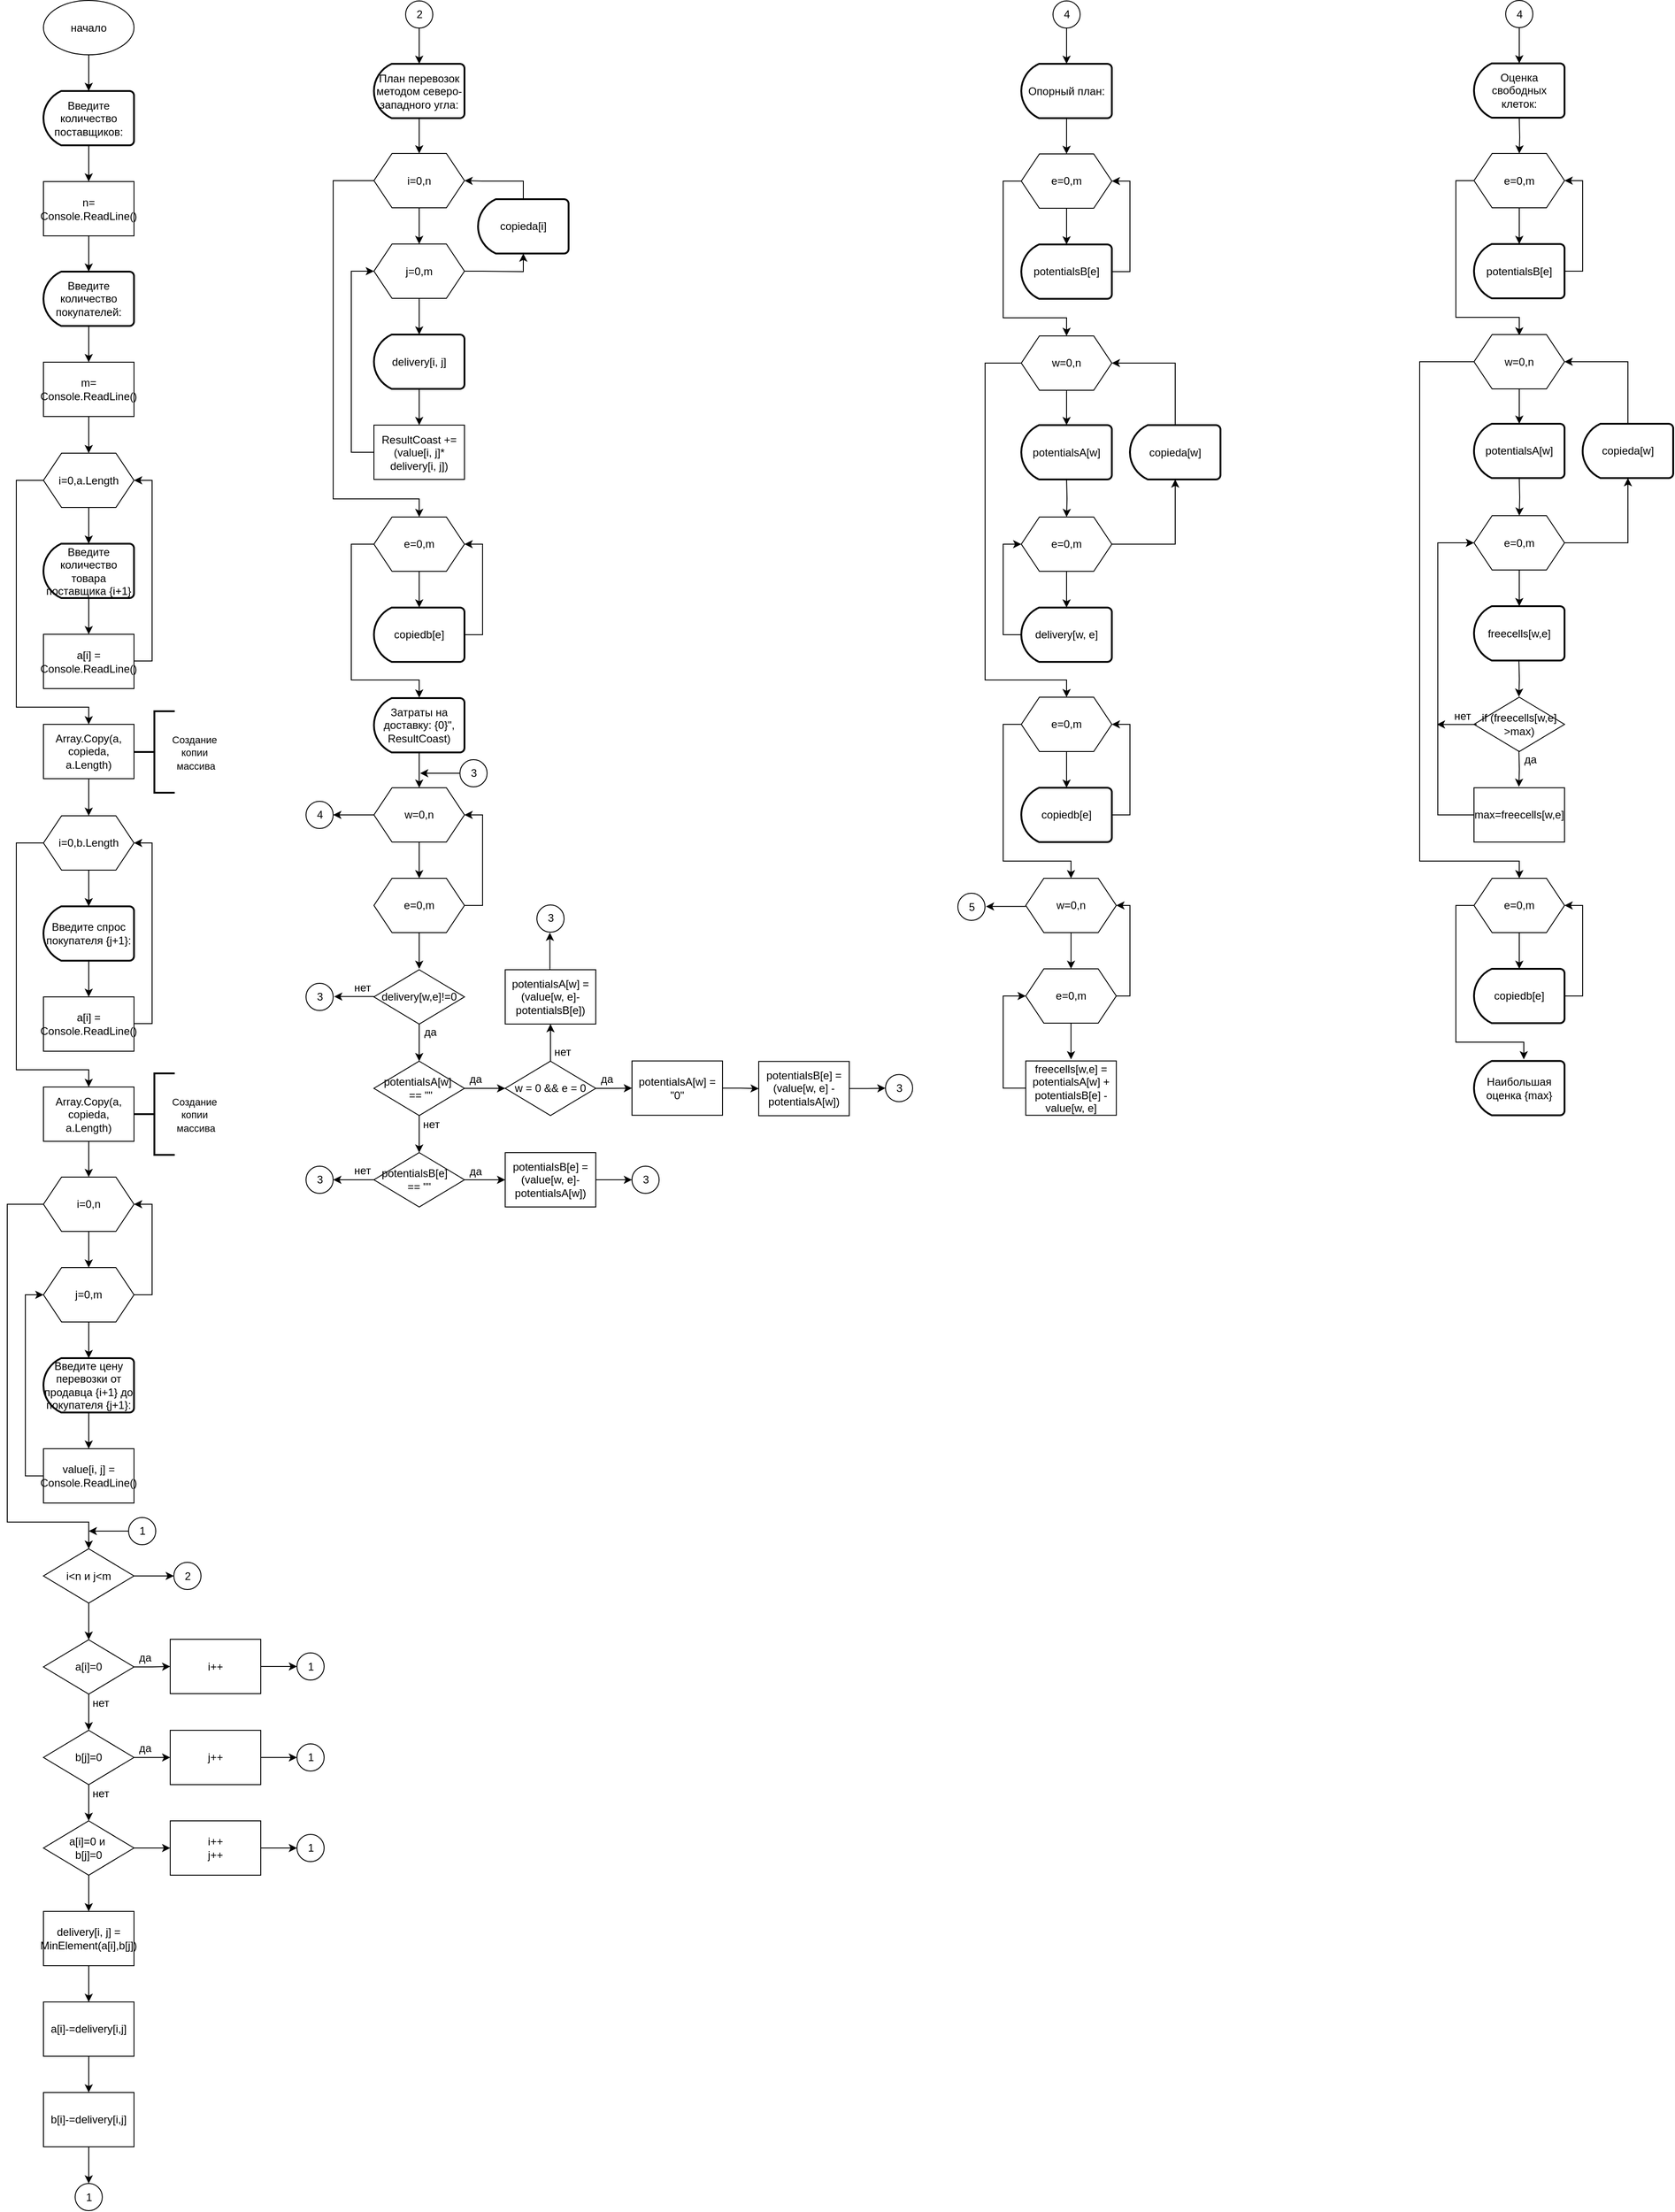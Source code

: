 <mxfile compressed="true" version="24.4.8" type="device"><diagram name="Страница — 1" id="l1Q54UGZInGL6hE3ycTI"><mxGraphModel dx="-4594" dy="1819" grid="1" gridSize="10" guides="1" tooltips="1" connect="1" arrows="1" fold="1" page="1" pageScale="1" pageWidth="827" pageHeight="1169" math="0" shadow="0"><root><mxCell id="0"/><mxCell id="1" parent="0"/><mxCell id="YVy08hOFvcfPfzfljbqf-13" value="" style="edgeStyle=orthogonalEdgeStyle;rounded=0;orthogonalLoop=1;jettySize=auto;html=1;" parent="1" source="YVy08hOFvcfPfzfljbqf-1" target="YVy08hOFvcfPfzfljbqf-7" edge="1"><mxGeometry relative="1" as="geometry"/></mxCell><mxCell id="YVy08hOFvcfPfzfljbqf-1" value="начало" style="ellipse;whiteSpace=wrap;html=1;" parent="1" vertex="1"><mxGeometry x="6560" y="-1080.5" width="100" height="60" as="geometry"/></mxCell><mxCell id="YVy08hOFvcfPfzfljbqf-12" value="" style="edgeStyle=orthogonalEdgeStyle;rounded=0;orthogonalLoop=1;jettySize=auto;html=1;" parent="1" source="YVy08hOFvcfPfzfljbqf-7" target="YVy08hOFvcfPfzfljbqf-11" edge="1"><mxGeometry relative="1" as="geometry"/></mxCell><mxCell id="YVy08hOFvcfPfzfljbqf-7" value="Введите количество поставщиков:" style="strokeWidth=2;html=1;shape=mxgraph.flowchart.delay;whiteSpace=wrap;flipH=1;" parent="1" vertex="1"><mxGeometry x="6560" y="-980.5" width="100" height="60" as="geometry"/></mxCell><mxCell id="YVy08hOFvcfPfzfljbqf-10" value="" style="endArrow=classic;html=1;rounded=0;" parent="1" source="YVy08hOFvcfPfzfljbqf-11" edge="1"><mxGeometry width="50" height="50" relative="1" as="geometry"><mxPoint x="6610.6" y="-920.5" as="sourcePoint"/><mxPoint x="6610.6" y="-840.5" as="targetPoint"/></mxGeometry></mxCell><mxCell id="YVy08hOFvcfPfzfljbqf-19" value="" style="edgeStyle=orthogonalEdgeStyle;rounded=0;orthogonalLoop=1;jettySize=auto;html=1;" parent="1" source="YVy08hOFvcfPfzfljbqf-11" target="YVy08hOFvcfPfzfljbqf-16" edge="1"><mxGeometry relative="1" as="geometry"/></mxCell><mxCell id="YVy08hOFvcfPfzfljbqf-11" value="n=&lt;div&gt;&lt;div&gt;Console&lt;span style=&quot;background-color: initial;&quot;&gt;.ReadLine()&lt;/span&gt;&lt;/div&gt;&lt;/div&gt;" style="rounded=0;whiteSpace=wrap;html=1;" parent="1" vertex="1"><mxGeometry x="6560" y="-880.5" width="100" height="60" as="geometry"/></mxCell><mxCell id="YVy08hOFvcfPfzfljbqf-20" value="" style="edgeStyle=orthogonalEdgeStyle;rounded=0;orthogonalLoop=1;jettySize=auto;html=1;" parent="1" source="YVy08hOFvcfPfzfljbqf-16" target="YVy08hOFvcfPfzfljbqf-18" edge="1"><mxGeometry relative="1" as="geometry"/></mxCell><mxCell id="YVy08hOFvcfPfzfljbqf-16" value="Введите количество покупателей:" style="strokeWidth=2;html=1;shape=mxgraph.flowchart.delay;whiteSpace=wrap;flipH=1;" parent="1" vertex="1"><mxGeometry x="6560" y="-781" width="100" height="60" as="geometry"/></mxCell><mxCell id="YVy08hOFvcfPfzfljbqf-17" value="" style="endArrow=classic;html=1;rounded=0;" parent="1" source="YVy08hOFvcfPfzfljbqf-18" edge="1"><mxGeometry width="50" height="50" relative="1" as="geometry"><mxPoint x="6610.6" y="-721" as="sourcePoint"/><mxPoint x="6610.6" y="-641" as="targetPoint"/></mxGeometry></mxCell><mxCell id="YVy08hOFvcfPfzfljbqf-33" value="" style="edgeStyle=orthogonalEdgeStyle;rounded=0;orthogonalLoop=1;jettySize=auto;html=1;" parent="1" source="YVy08hOFvcfPfzfljbqf-18" target="YVy08hOFvcfPfzfljbqf-22" edge="1"><mxGeometry relative="1" as="geometry"/></mxCell><mxCell id="YVy08hOFvcfPfzfljbqf-18" value="m=&lt;div&gt;&lt;div&gt;Console&lt;span style=&quot;background-color: initial;&quot;&gt;.ReadLine()&lt;/span&gt;&lt;/div&gt;&lt;/div&gt;" style="rounded=0;whiteSpace=wrap;html=1;" parent="1" vertex="1"><mxGeometry x="6560" y="-681" width="100" height="60" as="geometry"/></mxCell><mxCell id="YVy08hOFvcfPfzfljbqf-21" value="" style="edgeStyle=orthogonalEdgeStyle;rounded=0;orthogonalLoop=1;jettySize=auto;html=1;" parent="1" source="YVy08hOFvcfPfzfljbqf-22" target="YVy08hOFvcfPfzfljbqf-24" edge="1"><mxGeometry relative="1" as="geometry"/></mxCell><mxCell id="YVy08hOFvcfPfzfljbqf-36" style="edgeStyle=orthogonalEdgeStyle;rounded=0;orthogonalLoop=1;jettySize=auto;html=1;entryX=0.5;entryY=0;entryDx=0;entryDy=0;" parent="1" source="YVy08hOFvcfPfzfljbqf-22" target="YVy08hOFvcfPfzfljbqf-35" edge="1"><mxGeometry relative="1" as="geometry"><Array as="points"><mxPoint x="6530" y="-550"/><mxPoint x="6530" y="-300"/><mxPoint x="6610" y="-300"/></Array></mxGeometry></mxCell><mxCell id="YVy08hOFvcfPfzfljbqf-22" value="i=0,a.Length" style="shape=hexagon;perimeter=hexagonPerimeter2;whiteSpace=wrap;html=1;fixedSize=1;" parent="1" vertex="1"><mxGeometry x="6560" y="-580.5" width="100" height="60" as="geometry"/></mxCell><mxCell id="YVy08hOFvcfPfzfljbqf-23" value="" style="edgeStyle=orthogonalEdgeStyle;rounded=0;orthogonalLoop=1;jettySize=auto;html=1;" parent="1" source="YVy08hOFvcfPfzfljbqf-24" edge="1"><mxGeometry relative="1" as="geometry"><mxPoint x="6610" y="-380.5" as="targetPoint"/></mxGeometry></mxCell><mxCell id="YVy08hOFvcfPfzfljbqf-24" value="Введите количество товара поставщика {i+1}" style="strokeWidth=2;html=1;shape=mxgraph.flowchart.delay;whiteSpace=wrap;flipH=1;" parent="1" vertex="1"><mxGeometry x="6560" y="-480.5" width="100" height="60" as="geometry"/></mxCell><mxCell id="YVy08hOFvcfPfzfljbqf-25" value="a[i] = Console.ReadLine()" style="rounded=0;whiteSpace=wrap;html=1;" parent="1" vertex="1"><mxGeometry x="6560" y="-380.5" width="100" height="60" as="geometry"/></mxCell><mxCell id="YVy08hOFvcfPfzfljbqf-31" value="" style="edgeStyle=orthogonalEdgeStyle;rounded=0;orthogonalLoop=1;jettySize=auto;html=1;entryX=1;entryY=0.5;entryDx=0;entryDy=0;" parent="1" target="YVy08hOFvcfPfzfljbqf-22" edge="1"><mxGeometry relative="1" as="geometry"><mxPoint x="6660" y="-351" as="sourcePoint"/><mxPoint x="6700" y="-351" as="targetPoint"/><Array as="points"><mxPoint x="6680" y="-351"/><mxPoint x="6680" y="-550"/></Array></mxGeometry></mxCell><mxCell id="YVy08hOFvcfPfzfljbqf-46" value="" style="edgeStyle=orthogonalEdgeStyle;rounded=0;orthogonalLoop=1;jettySize=auto;html=1;" parent="1" source="YVy08hOFvcfPfzfljbqf-35" target="YVy08hOFvcfPfzfljbqf-40" edge="1"><mxGeometry relative="1" as="geometry"/></mxCell><mxCell id="YVy08hOFvcfPfzfljbqf-35" value="Array.Copy(a, copieda, a.Length)" style="rounded=0;whiteSpace=wrap;html=1;" parent="1" vertex="1"><mxGeometry x="6560" y="-281" width="100" height="60" as="geometry"/></mxCell><mxCell id="YVy08hOFvcfPfzfljbqf-38" value="" style="edgeStyle=orthogonalEdgeStyle;rounded=0;orthogonalLoop=1;jettySize=auto;html=1;" parent="1" source="YVy08hOFvcfPfzfljbqf-40" target="YVy08hOFvcfPfzfljbqf-42" edge="1"><mxGeometry relative="1" as="geometry"/></mxCell><mxCell id="YVy08hOFvcfPfzfljbqf-39" style="edgeStyle=orthogonalEdgeStyle;rounded=0;orthogonalLoop=1;jettySize=auto;html=1;entryX=0.5;entryY=0;entryDx=0;entryDy=0;" parent="1" source="YVy08hOFvcfPfzfljbqf-40" target="YVy08hOFvcfPfzfljbqf-45" edge="1"><mxGeometry relative="1" as="geometry"><Array as="points"><mxPoint x="6530" y="-149.5"/><mxPoint x="6530" y="100.5"/><mxPoint x="6610" y="100.5"/></Array></mxGeometry></mxCell><mxCell id="YVy08hOFvcfPfzfljbqf-40" value="i=0,b.Length" style="shape=hexagon;perimeter=hexagonPerimeter2;whiteSpace=wrap;html=1;fixedSize=1;" parent="1" vertex="1"><mxGeometry x="6560" y="-180" width="100" height="60" as="geometry"/></mxCell><mxCell id="YVy08hOFvcfPfzfljbqf-41" value="" style="edgeStyle=orthogonalEdgeStyle;rounded=0;orthogonalLoop=1;jettySize=auto;html=1;" parent="1" source="YVy08hOFvcfPfzfljbqf-42" edge="1"><mxGeometry relative="1" as="geometry"><mxPoint x="6610" y="20" as="targetPoint"/></mxGeometry></mxCell><mxCell id="YVy08hOFvcfPfzfljbqf-42" value="Введите спрос покупателя {j+1}:" style="strokeWidth=2;html=1;shape=mxgraph.flowchart.delay;whiteSpace=wrap;flipH=1;" parent="1" vertex="1"><mxGeometry x="6560" y="-80" width="100" height="60" as="geometry"/></mxCell><mxCell id="YVy08hOFvcfPfzfljbqf-43" value="a[i] = Console.ReadLine()" style="rounded=0;whiteSpace=wrap;html=1;" parent="1" vertex="1"><mxGeometry x="6560" y="20" width="100" height="60" as="geometry"/></mxCell><mxCell id="YVy08hOFvcfPfzfljbqf-44" value="" style="edgeStyle=orthogonalEdgeStyle;rounded=0;orthogonalLoop=1;jettySize=auto;html=1;entryX=1;entryY=0.5;entryDx=0;entryDy=0;" parent="1" target="YVy08hOFvcfPfzfljbqf-40" edge="1"><mxGeometry relative="1" as="geometry"><mxPoint x="6660" y="49.5" as="sourcePoint"/><mxPoint x="6700" y="49.5" as="targetPoint"/><Array as="points"><mxPoint x="6680" y="49.5"/><mxPoint x="6680" y="-149.5"/></Array></mxGeometry></mxCell><mxCell id="YVy08hOFvcfPfzfljbqf-63" value="" style="edgeStyle=orthogonalEdgeStyle;rounded=0;orthogonalLoop=1;jettySize=auto;html=1;" parent="1" source="YVy08hOFvcfPfzfljbqf-45" target="YVy08hOFvcfPfzfljbqf-49" edge="1"><mxGeometry relative="1" as="geometry"/></mxCell><mxCell id="YVy08hOFvcfPfzfljbqf-45" value="Array.Copy(a, copieda, a.Length)" style="rounded=0;whiteSpace=wrap;html=1;" parent="1" vertex="1"><mxGeometry x="6560" y="119.5" width="100" height="60" as="geometry"/></mxCell><mxCell id="YVy08hOFvcfPfzfljbqf-48" value="" style="edgeStyle=orthogonalEdgeStyle;rounded=0;orthogonalLoop=1;jettySize=auto;html=1;" parent="1" source="YVy08hOFvcfPfzfljbqf-49" target="YVy08hOFvcfPfzfljbqf-51" edge="1"><mxGeometry relative="1" as="geometry"/></mxCell><mxCell id="YVy08hOFvcfPfzfljbqf-82" style="edgeStyle=orthogonalEdgeStyle;rounded=0;orthogonalLoop=1;jettySize=auto;html=1;entryX=0.5;entryY=0;entryDx=0;entryDy=0;" parent="1" source="YVy08hOFvcfPfzfljbqf-49" target="YVy08hOFvcfPfzfljbqf-70" edge="1"><mxGeometry relative="1" as="geometry"><Array as="points"><mxPoint x="6520" y="249"/><mxPoint x="6520" y="600"/><mxPoint x="6610" y="600"/></Array></mxGeometry></mxCell><mxCell id="YVy08hOFvcfPfzfljbqf-49" value="i=0,n" style="shape=hexagon;perimeter=hexagonPerimeter2;whiteSpace=wrap;html=1;fixedSize=1;" parent="1" vertex="1"><mxGeometry x="6560" y="219" width="100" height="60" as="geometry"/></mxCell><mxCell id="YVy08hOFvcfPfzfljbqf-50" value="" style="edgeStyle=orthogonalEdgeStyle;rounded=0;orthogonalLoop=1;jettySize=auto;html=1;" parent="1" source="YVy08hOFvcfPfzfljbqf-51" target="YVy08hOFvcfPfzfljbqf-53" edge="1"><mxGeometry relative="1" as="geometry"/></mxCell><mxCell id="YVy08hOFvcfPfzfljbqf-67" style="edgeStyle=orthogonalEdgeStyle;rounded=0;orthogonalLoop=1;jettySize=auto;html=1;entryX=1;entryY=0.5;entryDx=0;entryDy=0;" parent="1" source="YVy08hOFvcfPfzfljbqf-51" target="YVy08hOFvcfPfzfljbqf-49" edge="1"><mxGeometry relative="1" as="geometry"><Array as="points"><mxPoint x="6680" y="349"/><mxPoint x="6680" y="249"/></Array></mxGeometry></mxCell><mxCell id="YVy08hOFvcfPfzfljbqf-51" value="j=0,m" style="shape=hexagon;perimeter=hexagonPerimeter2;whiteSpace=wrap;html=1;fixedSize=1;" parent="1" vertex="1"><mxGeometry x="6560" y="319" width="100" height="60" as="geometry"/></mxCell><mxCell id="YVy08hOFvcfPfzfljbqf-52" value="" style="edgeStyle=orthogonalEdgeStyle;rounded=0;orthogonalLoop=1;jettySize=auto;html=1;" parent="1" source="YVy08hOFvcfPfzfljbqf-53" edge="1"><mxGeometry relative="1" as="geometry"><mxPoint x="6610" y="519" as="targetPoint"/></mxGeometry></mxCell><mxCell id="YVy08hOFvcfPfzfljbqf-53" value="Введите цену перевозки от продавца {i+1} до покупателя {j+1}:" style="strokeWidth=2;html=1;shape=mxgraph.flowchart.delay;whiteSpace=wrap;flipH=1;" parent="1" vertex="1"><mxGeometry x="6560" y="419" width="100" height="60" as="geometry"/></mxCell><mxCell id="YVy08hOFvcfPfzfljbqf-66" style="edgeStyle=orthogonalEdgeStyle;rounded=0;orthogonalLoop=1;jettySize=auto;html=1;entryX=0;entryY=0.5;entryDx=0;entryDy=0;" parent="1" source="YVy08hOFvcfPfzfljbqf-54" target="YVy08hOFvcfPfzfljbqf-51" edge="1"><mxGeometry relative="1" as="geometry"><Array as="points"><mxPoint x="6540" y="549"/><mxPoint x="6540" y="349"/></Array></mxGeometry></mxCell><mxCell id="YVy08hOFvcfPfzfljbqf-54" value="value[i, j] = Console.ReadLine()" style="rounded=0;whiteSpace=wrap;html=1;" parent="1" vertex="1"><mxGeometry x="6560" y="519" width="100" height="60" as="geometry"/></mxCell><mxCell id="YVy08hOFvcfPfzfljbqf-79" value="" style="edgeStyle=orthogonalEdgeStyle;rounded=0;orthogonalLoop=1;jettySize=auto;html=1;" parent="1" source="YVy08hOFvcfPfzfljbqf-70" target="YVy08hOFvcfPfzfljbqf-74" edge="1"><mxGeometry relative="1" as="geometry"/></mxCell><mxCell id="O7T3giH7B_Re8zpiXBCO-17" value="" style="edgeStyle=orthogonalEdgeStyle;rounded=0;orthogonalLoop=1;jettySize=auto;html=1;" edge="1" parent="1" source="YVy08hOFvcfPfzfljbqf-70" target="O7T3giH7B_Re8zpiXBCO-15"><mxGeometry relative="1" as="geometry"/></mxCell><mxCell id="YVy08hOFvcfPfzfljbqf-70" value="i&amp;lt;n и j&amp;lt;m" style="rhombus;whiteSpace=wrap;html=1;" parent="1" vertex="1"><mxGeometry x="6560" y="629.5" width="100" height="60" as="geometry"/></mxCell><mxCell id="YVy08hOFvcfPfzfljbqf-80" value="" style="edgeStyle=orthogonalEdgeStyle;rounded=0;orthogonalLoop=1;jettySize=auto;html=1;" parent="1" source="YVy08hOFvcfPfzfljbqf-74" target="YVy08hOFvcfPfzfljbqf-76" edge="1"><mxGeometry relative="1" as="geometry"/></mxCell><mxCell id="YVy08hOFvcfPfzfljbqf-117" value="" style="edgeStyle=orthogonalEdgeStyle;rounded=0;orthogonalLoop=1;jettySize=auto;html=1;" parent="1" source="YVy08hOFvcfPfzfljbqf-74" target="YVy08hOFvcfPfzfljbqf-85" edge="1"><mxGeometry relative="1" as="geometry"/></mxCell><mxCell id="YVy08hOFvcfPfzfljbqf-74" value="a[i]=0" style="rhombus;whiteSpace=wrap;html=1;" parent="1" vertex="1"><mxGeometry x="6560" y="730" width="100" height="60" as="geometry"/></mxCell><mxCell id="YVy08hOFvcfPfzfljbqf-81" value="" style="edgeStyle=orthogonalEdgeStyle;rounded=0;orthogonalLoop=1;jettySize=auto;html=1;" parent="1" source="YVy08hOFvcfPfzfljbqf-76" target="YVy08hOFvcfPfzfljbqf-78" edge="1"><mxGeometry relative="1" as="geometry"/></mxCell><mxCell id="YVy08hOFvcfPfzfljbqf-116" value="" style="edgeStyle=orthogonalEdgeStyle;rounded=0;orthogonalLoop=1;jettySize=auto;html=1;" parent="1" source="YVy08hOFvcfPfzfljbqf-76" target="YVy08hOFvcfPfzfljbqf-87" edge="1"><mxGeometry relative="1" as="geometry"/></mxCell><mxCell id="YVy08hOFvcfPfzfljbqf-76" value="b[j]=0" style="rhombus;whiteSpace=wrap;html=1;" parent="1" vertex="1"><mxGeometry x="6560" y="830" width="100" height="60" as="geometry"/></mxCell><mxCell id="YVy08hOFvcfPfzfljbqf-118" value="" style="edgeStyle=orthogonalEdgeStyle;rounded=0;orthogonalLoop=1;jettySize=auto;html=1;" parent="1" source="YVy08hOFvcfPfzfljbqf-78" target="YVy08hOFvcfPfzfljbqf-88" edge="1"><mxGeometry relative="1" as="geometry"/></mxCell><mxCell id="O7T3giH7B_Re8zpiXBCO-3" value="" style="edgeStyle=orthogonalEdgeStyle;rounded=0;orthogonalLoop=1;jettySize=auto;html=1;" edge="1" parent="1" source="YVy08hOFvcfPfzfljbqf-78" target="O7T3giH7B_Re8zpiXBCO-2"><mxGeometry relative="1" as="geometry"/></mxCell><mxCell id="YVy08hOFvcfPfzfljbqf-78" value="a[i]=0 и&amp;nbsp;&lt;div&gt;b[j]=0&lt;br&gt;&lt;/div&gt;" style="rhombus;whiteSpace=wrap;html=1;" parent="1" vertex="1"><mxGeometry x="6560" y="930" width="100" height="60" as="geometry"/></mxCell><mxCell id="YVy08hOFvcfPfzfljbqf-84" value="да" style="text;align=center;verticalAlign=middle;resizable=1;points=[];autosize=1;strokeColor=none;fillColor=none;fontSize=12;html=1;movable=1;rotatable=1;deletable=1;editable=1;locked=0;connectable=1;" parent="1" vertex="1"><mxGeometry x="6660" y="741" width="24" height="18" as="geometry"/></mxCell><mxCell id="YVy08hOFvcfPfzfljbqf-113" value="" style="edgeStyle=orthogonalEdgeStyle;rounded=0;orthogonalLoop=1;jettySize=auto;html=1;" parent="1" source="YVy08hOFvcfPfzfljbqf-85" target="YVy08hOFvcfPfzfljbqf-108" edge="1"><mxGeometry relative="1" as="geometry"/></mxCell><mxCell id="YVy08hOFvcfPfzfljbqf-85" value="i++" style="rounded=0;whiteSpace=wrap;html=1;" parent="1" vertex="1"><mxGeometry x="6700" y="729.5" width="100" height="60" as="geometry"/></mxCell><mxCell id="YVy08hOFvcfPfzfljbqf-114" value="" style="edgeStyle=orthogonalEdgeStyle;rounded=0;orthogonalLoop=1;jettySize=auto;html=1;" parent="1" source="YVy08hOFvcfPfzfljbqf-87" target="YVy08hOFvcfPfzfljbqf-110" edge="1"><mxGeometry relative="1" as="geometry"/></mxCell><mxCell id="YVy08hOFvcfPfzfljbqf-87" value="j++" style="rounded=0;whiteSpace=wrap;html=1;" parent="1" vertex="1"><mxGeometry x="6700" y="830" width="100" height="60" as="geometry"/></mxCell><mxCell id="YVy08hOFvcfPfzfljbqf-115" value="" style="edgeStyle=orthogonalEdgeStyle;rounded=0;orthogonalLoop=1;jettySize=auto;html=1;" parent="1" source="YVy08hOFvcfPfzfljbqf-88" target="YVy08hOFvcfPfzfljbqf-112" edge="1"><mxGeometry relative="1" as="geometry"/></mxCell><mxCell id="YVy08hOFvcfPfzfljbqf-88" value="i++&lt;div&gt;j++&lt;br&gt;&lt;/div&gt;" style="rounded=0;whiteSpace=wrap;html=1;" parent="1" vertex="1"><mxGeometry x="6700" y="930" width="100" height="60" as="geometry"/></mxCell><mxCell id="YVy08hOFvcfPfzfljbqf-92" value="нет" style="text;align=center;verticalAlign=middle;resizable=1;points=[];autosize=1;strokeColor=none;fillColor=none;fontSize=12;html=1;movable=1;rotatable=1;deletable=1;editable=1;locked=0;connectable=1;" parent="1" vertex="1"><mxGeometry x="6610" y="790" width="26" height="20" as="geometry"/></mxCell><mxCell id="YVy08hOFvcfPfzfljbqf-93" value="нет" style="text;align=center;verticalAlign=middle;resizable=1;points=[];autosize=1;strokeColor=none;fillColor=none;fontSize=12;html=1;movable=1;rotatable=1;deletable=1;editable=1;locked=0;connectable=1;" parent="1" vertex="1"><mxGeometry x="6610" y="890" width="26" height="20" as="geometry"/></mxCell><mxCell id="YVy08hOFvcfPfzfljbqf-94" value="да" style="text;align=center;verticalAlign=middle;resizable=1;points=[];autosize=1;strokeColor=none;fillColor=none;fontSize=12;html=1;movable=1;rotatable=1;deletable=1;editable=1;locked=0;connectable=1;" parent="1" vertex="1"><mxGeometry x="6660" y="841" width="24" height="18" as="geometry"/></mxCell><mxCell id="YVy08hOFvcfPfzfljbqf-103" value="" style="verticalLabelPosition=bottom;verticalAlign=top;html=1;shape=mxgraph.flowchart.on-page_reference;" parent="1" vertex="1"><mxGeometry x="6654" y="595" width="30" height="30" as="geometry"/></mxCell><mxCell id="YVy08hOFvcfPfzfljbqf-104" value="1" style="text;html=1;align=center;verticalAlign=middle;resizable=0;points=[];autosize=1;strokeColor=none;fillColor=none;" parent="1" vertex="1"><mxGeometry x="6654" y="595" width="30" height="30" as="geometry"/></mxCell><mxCell id="YVy08hOFvcfPfzfljbqf-105" value="" style="endArrow=classic;html=1;rounded=0;" parent="1" edge="1"><mxGeometry width="50" height="50" relative="1" as="geometry"><mxPoint x="6654" y="610" as="sourcePoint"/><mxPoint x="6610" y="610" as="targetPoint"/><Array as="points"/></mxGeometry></mxCell><mxCell id="YVy08hOFvcfPfzfljbqf-107" value="" style="verticalLabelPosition=bottom;verticalAlign=top;html=1;shape=mxgraph.flowchart.on-page_reference;" parent="1" vertex="1"><mxGeometry x="6840" y="744.5" width="30" height="30" as="geometry"/></mxCell><mxCell id="YVy08hOFvcfPfzfljbqf-108" value="1" style="text;html=1;align=center;verticalAlign=middle;resizable=0;points=[];autosize=1;strokeColor=none;fillColor=none;" parent="1" vertex="1"><mxGeometry x="6840" y="744.5" width="30" height="30" as="geometry"/></mxCell><mxCell id="YVy08hOFvcfPfzfljbqf-109" value="" style="verticalLabelPosition=bottom;verticalAlign=top;html=1;shape=mxgraph.flowchart.on-page_reference;" parent="1" vertex="1"><mxGeometry x="6840" y="845" width="30" height="30" as="geometry"/></mxCell><mxCell id="YVy08hOFvcfPfzfljbqf-110" value="1" style="text;html=1;align=center;verticalAlign=middle;resizable=0;points=[];autosize=1;strokeColor=none;fillColor=none;" parent="1" vertex="1"><mxGeometry x="6840" y="845" width="30" height="30" as="geometry"/></mxCell><mxCell id="YVy08hOFvcfPfzfljbqf-111" value="" style="verticalLabelPosition=bottom;verticalAlign=top;html=1;shape=mxgraph.flowchart.on-page_reference;" parent="1" vertex="1"><mxGeometry x="6840" y="945" width="30" height="30" as="geometry"/></mxCell><mxCell id="YVy08hOFvcfPfzfljbqf-112" value="1" style="text;html=1;align=center;verticalAlign=middle;resizable=0;points=[];autosize=1;strokeColor=none;fillColor=none;" parent="1" vertex="1"><mxGeometry x="6840" y="945" width="30" height="30" as="geometry"/></mxCell><mxCell id="O7T3giH7B_Re8zpiXBCO-8" value="" style="edgeStyle=orthogonalEdgeStyle;rounded=0;orthogonalLoop=1;jettySize=auto;html=1;" edge="1" parent="1" source="O7T3giH7B_Re8zpiXBCO-2" target="O7T3giH7B_Re8zpiXBCO-5"><mxGeometry relative="1" as="geometry"/></mxCell><mxCell id="O7T3giH7B_Re8zpiXBCO-2" value="delivery[i, j] = MinElement(a[i],b[j])" style="rounded=0;whiteSpace=wrap;html=1;" vertex="1" parent="1"><mxGeometry x="6560" y="1030" width="100" height="60" as="geometry"/></mxCell><mxCell id="O7T3giH7B_Re8zpiXBCO-9" value="" style="edgeStyle=orthogonalEdgeStyle;rounded=0;orthogonalLoop=1;jettySize=auto;html=1;" edge="1" parent="1" source="O7T3giH7B_Re8zpiXBCO-5" target="O7T3giH7B_Re8zpiXBCO-7"><mxGeometry relative="1" as="geometry"/></mxCell><mxCell id="O7T3giH7B_Re8zpiXBCO-5" value="a[i]-=delivery[i,j]" style="rounded=0;whiteSpace=wrap;html=1;" vertex="1" parent="1"><mxGeometry x="6560" y="1130" width="100" height="60" as="geometry"/></mxCell><mxCell id="O7T3giH7B_Re8zpiXBCO-13" value="" style="edgeStyle=orthogonalEdgeStyle;rounded=0;orthogonalLoop=1;jettySize=auto;html=1;" edge="1" parent="1" source="O7T3giH7B_Re8zpiXBCO-7" target="O7T3giH7B_Re8zpiXBCO-12"><mxGeometry relative="1" as="geometry"/></mxCell><mxCell id="O7T3giH7B_Re8zpiXBCO-7" value="b[i]-=delivery[i,j]" style="rounded=0;whiteSpace=wrap;html=1;" vertex="1" parent="1"><mxGeometry x="6560" y="1230" width="100" height="60" as="geometry"/></mxCell><mxCell id="O7T3giH7B_Re8zpiXBCO-11" value="" style="verticalLabelPosition=bottom;verticalAlign=top;html=1;shape=mxgraph.flowchart.on-page_reference;" vertex="1" parent="1"><mxGeometry x="6595" y="1330.5" width="30" height="30" as="geometry"/></mxCell><mxCell id="O7T3giH7B_Re8zpiXBCO-12" value="1" style="text;html=1;align=center;verticalAlign=middle;resizable=0;points=[];autosize=1;strokeColor=none;fillColor=none;" vertex="1" parent="1"><mxGeometry x="6595" y="1330.5" width="30" height="30" as="geometry"/></mxCell><mxCell id="O7T3giH7B_Re8zpiXBCO-14" value="" style="verticalLabelPosition=bottom;verticalAlign=top;html=1;shape=mxgraph.flowchart.on-page_reference;" vertex="1" parent="1"><mxGeometry x="6704" y="644.5" width="30" height="30" as="geometry"/></mxCell><mxCell id="O7T3giH7B_Re8zpiXBCO-15" value="2" style="text;html=1;align=center;verticalAlign=middle;resizable=0;points=[];autosize=1;strokeColor=none;fillColor=none;" vertex="1" parent="1"><mxGeometry x="6704" y="644.5" width="30" height="30" as="geometry"/></mxCell><mxCell id="O7T3giH7B_Re8zpiXBCO-20" value="" style="verticalLabelPosition=bottom;verticalAlign=top;html=1;shape=mxgraph.flowchart.on-page_reference;" vertex="1" parent="1"><mxGeometry x="6960" y="-1080" width="30" height="30" as="geometry"/></mxCell><mxCell id="O7T3giH7B_Re8zpiXBCO-36" value="" style="edgeStyle=orthogonalEdgeStyle;rounded=0;orthogonalLoop=1;jettySize=auto;html=1;" edge="1" parent="1" source="O7T3giH7B_Re8zpiXBCO-21" target="O7T3giH7B_Re8zpiXBCO-24"><mxGeometry relative="1" as="geometry"/></mxCell><mxCell id="O7T3giH7B_Re8zpiXBCO-21" value="2" style="text;html=1;align=center;verticalAlign=middle;resizable=0;points=[];autosize=1;strokeColor=none;fillColor=none;" vertex="1" parent="1"><mxGeometry x="6960" y="-1080" width="30" height="30" as="geometry"/></mxCell><mxCell id="O7T3giH7B_Re8zpiXBCO-35" value="" style="edgeStyle=orthogonalEdgeStyle;rounded=0;orthogonalLoop=1;jettySize=auto;html=1;" edge="1" parent="1" source="O7T3giH7B_Re8zpiXBCO-24" target="O7T3giH7B_Re8zpiXBCO-27"><mxGeometry relative="1" as="geometry"/></mxCell><mxCell id="O7T3giH7B_Re8zpiXBCO-24" value="План перевозок методом северо-западного угла:" style="strokeWidth=2;html=1;shape=mxgraph.flowchart.delay;whiteSpace=wrap;flipH=1;" vertex="1" parent="1"><mxGeometry x="6925" y="-1010.5" width="100" height="60" as="geometry"/></mxCell><mxCell id="O7T3giH7B_Re8zpiXBCO-26" value="" style="edgeStyle=orthogonalEdgeStyle;rounded=0;orthogonalLoop=1;jettySize=auto;html=1;" edge="1" parent="1" source="O7T3giH7B_Re8zpiXBCO-27" target="O7T3giH7B_Re8zpiXBCO-30"><mxGeometry relative="1" as="geometry"/></mxCell><mxCell id="O7T3giH7B_Re8zpiXBCO-50" style="edgeStyle=orthogonalEdgeStyle;rounded=0;orthogonalLoop=1;jettySize=auto;html=1;entryX=0.5;entryY=0;entryDx=0;entryDy=0;" edge="1" parent="1" source="O7T3giH7B_Re8zpiXBCO-27" target="O7T3giH7B_Re8zpiXBCO-42"><mxGeometry relative="1" as="geometry"><Array as="points"><mxPoint x="6880" y="-881"/><mxPoint x="6880" y="-530"/><mxPoint x="6975" y="-530"/></Array></mxGeometry></mxCell><mxCell id="O7T3giH7B_Re8zpiXBCO-27" value="i=0,n" style="shape=hexagon;perimeter=hexagonPerimeter2;whiteSpace=wrap;html=1;fixedSize=1;" vertex="1" parent="1"><mxGeometry x="6925" y="-911.5" width="100" height="60" as="geometry"/></mxCell><mxCell id="O7T3giH7B_Re8zpiXBCO-28" value="" style="edgeStyle=orthogonalEdgeStyle;rounded=0;orthogonalLoop=1;jettySize=auto;html=1;" edge="1" parent="1" source="O7T3giH7B_Re8zpiXBCO-30" target="O7T3giH7B_Re8zpiXBCO-32"><mxGeometry relative="1" as="geometry"/></mxCell><mxCell id="O7T3giH7B_Re8zpiXBCO-30" value="j=0,m" style="shape=hexagon;perimeter=hexagonPerimeter2;whiteSpace=wrap;html=1;fixedSize=1;" vertex="1" parent="1"><mxGeometry x="6925" y="-811.5" width="100" height="60" as="geometry"/></mxCell><mxCell id="O7T3giH7B_Re8zpiXBCO-31" value="" style="edgeStyle=orthogonalEdgeStyle;rounded=0;orthogonalLoop=1;jettySize=auto;html=1;" edge="1" parent="1" source="O7T3giH7B_Re8zpiXBCO-32"><mxGeometry relative="1" as="geometry"><mxPoint x="6975" y="-611.5" as="targetPoint"/></mxGeometry></mxCell><mxCell id="O7T3giH7B_Re8zpiXBCO-32" value="delivery[i, j]" style="strokeWidth=2;html=1;shape=mxgraph.flowchart.delay;whiteSpace=wrap;flipH=1;" vertex="1" parent="1"><mxGeometry x="6925" y="-711.5" width="100" height="60" as="geometry"/></mxCell><mxCell id="O7T3giH7B_Re8zpiXBCO-33" style="edgeStyle=orthogonalEdgeStyle;rounded=0;orthogonalLoop=1;jettySize=auto;html=1;entryX=0;entryY=0.5;entryDx=0;entryDy=0;" edge="1" parent="1" source="O7T3giH7B_Re8zpiXBCO-34" target="O7T3giH7B_Re8zpiXBCO-30"><mxGeometry relative="1" as="geometry"><Array as="points"><mxPoint x="6900" y="-581"/><mxPoint x="6900" y="-781"/></Array></mxGeometry></mxCell><mxCell id="O7T3giH7B_Re8zpiXBCO-34" value="ResultCoast += (value[i, j]* delivery[i, j])" style="rounded=0;whiteSpace=wrap;html=1;" vertex="1" parent="1"><mxGeometry x="6925" y="-611.5" width="100" height="60" as="geometry"/></mxCell><mxCell id="O7T3giH7B_Re8zpiXBCO-39" style="edgeStyle=orthogonalEdgeStyle;rounded=0;orthogonalLoop=1;jettySize=auto;html=1;entryX=1;entryY=0.5;entryDx=0;entryDy=0;" edge="1" parent="1" source="O7T3giH7B_Re8zpiXBCO-37" target="O7T3giH7B_Re8zpiXBCO-27"><mxGeometry relative="1" as="geometry"><Array as="points"><mxPoint x="7090" y="-881"/><mxPoint x="7045" y="-881"/></Array></mxGeometry></mxCell><mxCell id="O7T3giH7B_Re8zpiXBCO-37" value="copieda[i]" style="strokeWidth=2;html=1;shape=mxgraph.flowchart.delay;whiteSpace=wrap;flipH=1;" vertex="1" parent="1"><mxGeometry x="7040" y="-861" width="100" height="60" as="geometry"/></mxCell><mxCell id="O7T3giH7B_Re8zpiXBCO-38" style="edgeStyle=orthogonalEdgeStyle;rounded=0;orthogonalLoop=1;jettySize=auto;html=1;entryX=0.5;entryY=1;entryDx=0;entryDy=0;entryPerimeter=0;" edge="1" parent="1" source="O7T3giH7B_Re8zpiXBCO-30" target="O7T3giH7B_Re8zpiXBCO-37"><mxGeometry relative="1" as="geometry"/></mxCell><mxCell id="O7T3giH7B_Re8zpiXBCO-41" value="" style="edgeStyle=orthogonalEdgeStyle;rounded=0;orthogonalLoop=1;jettySize=auto;html=1;" edge="1" parent="1" source="O7T3giH7B_Re8zpiXBCO-42" target="O7T3giH7B_Re8zpiXBCO-44"><mxGeometry relative="1" as="geometry"/></mxCell><mxCell id="O7T3giH7B_Re8zpiXBCO-56" style="edgeStyle=orthogonalEdgeStyle;rounded=0;orthogonalLoop=1;jettySize=auto;html=1;entryX=0.5;entryY=0;entryDx=0;entryDy=0;" edge="1" parent="1" source="O7T3giH7B_Re8zpiXBCO-42"><mxGeometry relative="1" as="geometry"><mxPoint x="6975" y="-310.5" as="targetPoint"/><Array as="points"><mxPoint x="6900" y="-480"/><mxPoint x="6900" y="-330"/><mxPoint x="6975" y="-330"/></Array></mxGeometry></mxCell><mxCell id="O7T3giH7B_Re8zpiXBCO-42" value="e=0,m" style="shape=hexagon;perimeter=hexagonPerimeter2;whiteSpace=wrap;html=1;fixedSize=1;" vertex="1" parent="1"><mxGeometry x="6925" y="-510" width="100" height="60" as="geometry"/></mxCell><mxCell id="O7T3giH7B_Re8zpiXBCO-49" style="edgeStyle=orthogonalEdgeStyle;rounded=0;orthogonalLoop=1;jettySize=auto;html=1;entryX=1;entryY=0.5;entryDx=0;entryDy=0;" edge="1" parent="1" source="O7T3giH7B_Re8zpiXBCO-44" target="O7T3giH7B_Re8zpiXBCO-42"><mxGeometry relative="1" as="geometry"><Array as="points"><mxPoint x="7045" y="-380"/><mxPoint x="7045" y="-480"/></Array></mxGeometry></mxCell><mxCell id="O7T3giH7B_Re8zpiXBCO-44" value="copiedb[e]" style="strokeWidth=2;html=1;shape=mxgraph.flowchart.delay;whiteSpace=wrap;flipH=1;" vertex="1" parent="1"><mxGeometry x="6925" y="-410" width="100" height="60" as="geometry"/></mxCell><mxCell id="O7T3giH7B_Re8zpiXBCO-69" value="" style="edgeStyle=orthogonalEdgeStyle;rounded=0;orthogonalLoop=1;jettySize=auto;html=1;" edge="1" parent="1" source="O7T3giH7B_Re8zpiXBCO-57" target="O7T3giH7B_Re8zpiXBCO-60"><mxGeometry relative="1" as="geometry"/></mxCell><mxCell id="O7T3giH7B_Re8zpiXBCO-57" value="Затраты на доставку: {0}&quot;, ResultCoast)" style="strokeWidth=2;html=1;shape=mxgraph.flowchart.delay;whiteSpace=wrap;flipH=1;" vertex="1" parent="1"><mxGeometry x="6925" y="-310" width="100" height="60" as="geometry"/></mxCell><mxCell id="O7T3giH7B_Re8zpiXBCO-59" value="" style="edgeStyle=orthogonalEdgeStyle;rounded=0;orthogonalLoop=1;jettySize=auto;html=1;" edge="1" parent="1" source="O7T3giH7B_Re8zpiXBCO-60" target="O7T3giH7B_Re8zpiXBCO-63"><mxGeometry relative="1" as="geometry"/></mxCell><mxCell id="O7T3giH7B_Re8zpiXBCO-146" value="" style="edgeStyle=orthogonalEdgeStyle;rounded=0;orthogonalLoop=1;jettySize=auto;html=1;" edge="1" parent="1" source="O7T3giH7B_Re8zpiXBCO-60" target="O7T3giH7B_Re8zpiXBCO-143"><mxGeometry relative="1" as="geometry"/></mxCell><mxCell id="O7T3giH7B_Re8zpiXBCO-60" value="w=0,n" style="shape=hexagon;perimeter=hexagonPerimeter2;whiteSpace=wrap;html=1;fixedSize=1;" vertex="1" parent="1"><mxGeometry x="6925" y="-211" width="100" height="60" as="geometry"/></mxCell><mxCell id="O7T3giH7B_Re8zpiXBCO-61" value="" style="edgeStyle=orthogonalEdgeStyle;rounded=0;orthogonalLoop=1;jettySize=auto;html=1;" edge="1" parent="1" source="O7T3giH7B_Re8zpiXBCO-63"><mxGeometry relative="1" as="geometry"><mxPoint x="6975" y="-11" as="targetPoint"/></mxGeometry></mxCell><mxCell id="O7T3giH7B_Re8zpiXBCO-62" style="edgeStyle=orthogonalEdgeStyle;rounded=0;orthogonalLoop=1;jettySize=auto;html=1;entryX=1;entryY=0.5;entryDx=0;entryDy=0;" edge="1" parent="1" source="O7T3giH7B_Re8zpiXBCO-63" target="O7T3giH7B_Re8zpiXBCO-60"><mxGeometry relative="1" as="geometry"><Array as="points"><mxPoint x="7045" y="-81"/><mxPoint x="7045" y="-181"/></Array></mxGeometry></mxCell><mxCell id="O7T3giH7B_Re8zpiXBCO-63" value="e=0,m" style="shape=hexagon;perimeter=hexagonPerimeter2;whiteSpace=wrap;html=1;fixedSize=1;" vertex="1" parent="1"><mxGeometry x="6925" y="-111" width="100" height="60" as="geometry"/></mxCell><mxCell id="O7T3giH7B_Re8zpiXBCO-73" value="" style="edgeStyle=orthogonalEdgeStyle;rounded=0;orthogonalLoop=1;jettySize=auto;html=1;" edge="1" parent="1" source="O7T3giH7B_Re8zpiXBCO-70" target="O7T3giH7B_Re8zpiXBCO-72"><mxGeometry relative="1" as="geometry"/></mxCell><mxCell id="O7T3giH7B_Re8zpiXBCO-70" value="delivery[w,e]!=0" style="rhombus;whiteSpace=wrap;html=1;" vertex="1" parent="1"><mxGeometry x="6925" y="-10" width="100" height="60" as="geometry"/></mxCell><mxCell id="O7T3giH7B_Re8zpiXBCO-83" value="" style="edgeStyle=orthogonalEdgeStyle;rounded=0;orthogonalLoop=1;jettySize=auto;html=1;" edge="1" parent="1" source="O7T3giH7B_Re8zpiXBCO-72" target="O7T3giH7B_Re8zpiXBCO-82"><mxGeometry relative="1" as="geometry"/></mxCell><mxCell id="O7T3giH7B_Re8zpiXBCO-100" value="" style="edgeStyle=orthogonalEdgeStyle;rounded=0;orthogonalLoop=1;jettySize=auto;html=1;" edge="1" parent="1" source="O7T3giH7B_Re8zpiXBCO-72" target="O7T3giH7B_Re8zpiXBCO-99"><mxGeometry relative="1" as="geometry"/></mxCell><mxCell id="O7T3giH7B_Re8zpiXBCO-72" value="potentialsA[w]&amp;nbsp; &amp;nbsp;== &quot;&quot;" style="rhombus;whiteSpace=wrap;html=1;" vertex="1" parent="1"><mxGeometry x="6925" y="91" width="100" height="60" as="geometry"/></mxCell><mxCell id="O7T3giH7B_Re8zpiXBCO-74" value="" style="verticalLabelPosition=bottom;verticalAlign=top;html=1;shape=mxgraph.flowchart.on-page_reference;" vertex="1" parent="1"><mxGeometry x="7020" y="-242" width="30" height="30" as="geometry"/></mxCell><mxCell id="O7T3giH7B_Re8zpiXBCO-75" value="3" style="text;html=1;align=center;verticalAlign=middle;resizable=0;points=[];autosize=1;strokeColor=none;fillColor=none;" vertex="1" parent="1"><mxGeometry x="7020" y="-242" width="30" height="30" as="geometry"/></mxCell><mxCell id="O7T3giH7B_Re8zpiXBCO-76" value="" style="endArrow=classic;html=1;rounded=0;" edge="1" parent="1"><mxGeometry width="50" height="50" relative="1" as="geometry"><mxPoint x="7020" y="-227" as="sourcePoint"/><mxPoint x="6976" y="-227" as="targetPoint"/><Array as="points"/></mxGeometry></mxCell><mxCell id="O7T3giH7B_Re8zpiXBCO-78" value="" style="verticalLabelPosition=bottom;verticalAlign=top;html=1;shape=mxgraph.flowchart.on-page_reference;" vertex="1" parent="1"><mxGeometry x="6850" y="5" width="30" height="30" as="geometry"/></mxCell><mxCell id="O7T3giH7B_Re8zpiXBCO-79" value="3" style="text;html=1;align=center;verticalAlign=middle;resizable=0;points=[];autosize=1;strokeColor=none;fillColor=none;" vertex="1" parent="1"><mxGeometry x="6850" y="5" width="30" height="30" as="geometry"/></mxCell><mxCell id="O7T3giH7B_Re8zpiXBCO-91" value="" style="edgeStyle=orthogonalEdgeStyle;rounded=0;orthogonalLoop=1;jettySize=auto;html=1;" edge="1" parent="1" source="O7T3giH7B_Re8zpiXBCO-82" target="O7T3giH7B_Re8zpiXBCO-89"><mxGeometry relative="1" as="geometry"/></mxCell><mxCell id="O7T3giH7B_Re8zpiXBCO-117" value="" style="edgeStyle=orthogonalEdgeStyle;rounded=0;orthogonalLoop=1;jettySize=auto;html=1;" edge="1" parent="1" source="O7T3giH7B_Re8zpiXBCO-82" target="O7T3giH7B_Re8zpiXBCO-93"><mxGeometry relative="1" as="geometry"/></mxCell><mxCell id="O7T3giH7B_Re8zpiXBCO-82" value="w = 0 &amp;amp;&amp;amp; e = 0" style="rhombus;whiteSpace=wrap;html=1;" vertex="1" parent="1"><mxGeometry x="7070" y="91" width="100" height="60" as="geometry"/></mxCell><mxCell id="O7T3giH7B_Re8zpiXBCO-127" value="" style="edgeStyle=orthogonalEdgeStyle;rounded=0;orthogonalLoop=1;jettySize=auto;html=1;" edge="1" parent="1" source="O7T3giH7B_Re8zpiXBCO-86" target="O7T3giH7B_Re8zpiXBCO-124"><mxGeometry relative="1" as="geometry"/></mxCell><mxCell id="O7T3giH7B_Re8zpiXBCO-86" value="potentialsB[e] = (value[w, e]- potentialsA[w])" style="rounded=0;whiteSpace=wrap;html=1;" vertex="1" parent="1"><mxGeometry x="7070" y="192" width="100" height="60" as="geometry"/></mxCell><mxCell id="O7T3giH7B_Re8zpiXBCO-89" value="potentialsA[w] = (value[w, e]- potentialsB[e])" style="rounded=0;whiteSpace=wrap;html=1;" vertex="1" parent="1"><mxGeometry x="7070" y="-10" width="100" height="60" as="geometry"/></mxCell><mxCell id="O7T3giH7B_Re8zpiXBCO-97" value="" style="edgeStyle=orthogonalEdgeStyle;rounded=0;orthogonalLoop=1;jettySize=auto;html=1;" edge="1" parent="1" source="O7T3giH7B_Re8zpiXBCO-93" target="O7T3giH7B_Re8zpiXBCO-96"><mxGeometry relative="1" as="geometry"/></mxCell><mxCell id="O7T3giH7B_Re8zpiXBCO-93" value="potentialsA[w] = &quot;0&quot;" style="rounded=0;whiteSpace=wrap;html=1;" vertex="1" parent="1"><mxGeometry x="7210" y="90.75" width="100" height="60" as="geometry"/></mxCell><mxCell id="O7T3giH7B_Re8zpiXBCO-131" value="" style="edgeStyle=orthogonalEdgeStyle;rounded=0;orthogonalLoop=1;jettySize=auto;html=1;" edge="1" parent="1" source="O7T3giH7B_Re8zpiXBCO-96" target="O7T3giH7B_Re8zpiXBCO-130"><mxGeometry relative="1" as="geometry"/></mxCell><mxCell id="O7T3giH7B_Re8zpiXBCO-96" value="potentialsB[e] = (value[w, e] - potentialsA[w])" style="rounded=0;whiteSpace=wrap;html=1;" vertex="1" parent="1"><mxGeometry x="7350" y="91.25" width="100" height="60" as="geometry"/></mxCell><mxCell id="O7T3giH7B_Re8zpiXBCO-106" value="" style="edgeStyle=orthogonalEdgeStyle;rounded=0;orthogonalLoop=1;jettySize=auto;html=1;" edge="1" parent="1" source="O7T3giH7B_Re8zpiXBCO-99" target="O7T3giH7B_Re8zpiXBCO-104"><mxGeometry relative="1" as="geometry"/></mxCell><mxCell id="O7T3giH7B_Re8zpiXBCO-121" value="" style="edgeStyle=orthogonalEdgeStyle;rounded=0;orthogonalLoop=1;jettySize=auto;html=1;" edge="1" parent="1" source="O7T3giH7B_Re8zpiXBCO-99" target="O7T3giH7B_Re8zpiXBCO-86"><mxGeometry relative="1" as="geometry"/></mxCell><mxCell id="O7T3giH7B_Re8zpiXBCO-99" value="potentialsB[e]&amp;nbsp; &amp;nbsp; == &quot;&quot;" style="rhombus;whiteSpace=wrap;html=1;" vertex="1" parent="1"><mxGeometry x="6925" y="192" width="100" height="60" as="geometry"/></mxCell><mxCell id="O7T3giH7B_Re8zpiXBCO-101" value="" style="endArrow=classic;html=1;rounded=0;" edge="1" parent="1"><mxGeometry width="50" height="50" relative="1" as="geometry"><mxPoint x="6925" y="19.66" as="sourcePoint"/><mxPoint x="6881" y="19.66" as="targetPoint"/><Array as="points"/></mxGeometry></mxCell><mxCell id="O7T3giH7B_Re8zpiXBCO-103" value="" style="verticalLabelPosition=bottom;verticalAlign=top;html=1;shape=mxgraph.flowchart.on-page_reference;" vertex="1" parent="1"><mxGeometry x="6850" y="207" width="30" height="30" as="geometry"/></mxCell><mxCell id="O7T3giH7B_Re8zpiXBCO-104" value="3" style="text;html=1;align=center;verticalAlign=middle;resizable=0;points=[];autosize=1;strokeColor=none;fillColor=none;" vertex="1" parent="1"><mxGeometry x="6850" y="207" width="30" height="30" as="geometry"/></mxCell><mxCell id="O7T3giH7B_Re8zpiXBCO-109" value="нет" style="text;align=center;verticalAlign=middle;resizable=1;points=[];autosize=1;strokeColor=none;fillColor=none;fontSize=12;html=1;movable=1;rotatable=1;deletable=1;editable=1;locked=0;connectable=1;" vertex="1" parent="1"><mxGeometry x="6899" y="-0.5" width="26" height="20" as="geometry"/></mxCell><mxCell id="O7T3giH7B_Re8zpiXBCO-110" value="да" style="text;align=center;verticalAlign=middle;resizable=1;points=[];autosize=1;strokeColor=none;fillColor=none;fontSize=12;html=1;movable=1;rotatable=1;deletable=1;editable=1;locked=0;connectable=1;" vertex="1" parent="1"><mxGeometry x="6975" y="50" width="24" height="18" as="geometry"/></mxCell><mxCell id="O7T3giH7B_Re8zpiXBCO-113" value="нет" style="text;align=center;verticalAlign=middle;resizable=1;points=[];autosize=1;strokeColor=none;fillColor=none;fontSize=12;html=1;movable=1;rotatable=1;deletable=1;editable=1;locked=0;connectable=1;" vertex="1" parent="1"><mxGeometry x="6899" y="201.5" width="26" height="20" as="geometry"/></mxCell><mxCell id="O7T3giH7B_Re8zpiXBCO-114" value="да" style="text;align=center;verticalAlign=middle;resizable=1;points=[];autosize=1;strokeColor=none;fillColor=none;fontSize=12;html=1;movable=1;rotatable=1;deletable=1;editable=1;locked=0;connectable=1;" vertex="1" parent="1"><mxGeometry x="7025" y="101.5" width="24" height="18" as="geometry"/></mxCell><mxCell id="O7T3giH7B_Re8zpiXBCO-115" value="да" style="text;align=center;verticalAlign=middle;resizable=1;points=[];autosize=1;strokeColor=none;fillColor=none;fontSize=12;html=1;movable=1;rotatable=1;deletable=1;editable=1;locked=0;connectable=1;" vertex="1" parent="1"><mxGeometry x="7025" y="203.5" width="24" height="18" as="geometry"/></mxCell><mxCell id="O7T3giH7B_Re8zpiXBCO-118" value="да" style="text;align=center;verticalAlign=middle;resizable=1;points=[];autosize=1;strokeColor=none;fillColor=none;fontSize=12;html=1;movable=1;rotatable=1;deletable=1;editable=1;locked=0;connectable=1;" vertex="1" parent="1"><mxGeometry x="7170" y="101.5" width="24" height="18" as="geometry"/></mxCell><mxCell id="O7T3giH7B_Re8zpiXBCO-119" value="нет" style="text;align=center;verticalAlign=middle;resizable=1;points=[];autosize=1;strokeColor=none;fillColor=none;fontSize=12;html=1;movable=1;rotatable=1;deletable=1;editable=1;locked=0;connectable=1;" vertex="1" parent="1"><mxGeometry x="7120" y="70.75" width="26" height="20" as="geometry"/></mxCell><mxCell id="O7T3giH7B_Re8zpiXBCO-120" value="нет" style="text;align=center;verticalAlign=middle;resizable=1;points=[];autosize=1;strokeColor=none;fillColor=none;fontSize=12;html=1;movable=1;rotatable=1;deletable=1;editable=1;locked=0;connectable=1;" vertex="1" parent="1"><mxGeometry x="6975" y="150.75" width="26" height="20" as="geometry"/></mxCell><mxCell id="O7T3giH7B_Re8zpiXBCO-123" value="" style="verticalLabelPosition=bottom;verticalAlign=top;html=1;shape=mxgraph.flowchart.on-page_reference;" vertex="1" parent="1"><mxGeometry x="7210" y="207" width="30" height="30" as="geometry"/></mxCell><mxCell id="O7T3giH7B_Re8zpiXBCO-124" value="3" style="text;html=1;align=center;verticalAlign=middle;resizable=0;points=[];autosize=1;strokeColor=none;fillColor=none;" vertex="1" parent="1"><mxGeometry x="7210" y="207" width="30" height="30" as="geometry"/></mxCell><mxCell id="O7T3giH7B_Re8zpiXBCO-129" value="" style="verticalLabelPosition=bottom;verticalAlign=top;html=1;shape=mxgraph.flowchart.on-page_reference;" vertex="1" parent="1"><mxGeometry x="7490" y="105.75" width="30" height="30" as="geometry"/></mxCell><mxCell id="O7T3giH7B_Re8zpiXBCO-130" value="3" style="text;html=1;align=center;verticalAlign=middle;resizable=0;points=[];autosize=1;strokeColor=none;fillColor=none;" vertex="1" parent="1"><mxGeometry x="7490" y="105.75" width="30" height="30" as="geometry"/></mxCell><mxCell id="O7T3giH7B_Re8zpiXBCO-136" value="" style="edgeStyle=orthogonalEdgeStyle;rounded=0;orthogonalLoop=1;jettySize=auto;html=1;" edge="1" parent="1"><mxGeometry relative="1" as="geometry"><mxPoint x="7119.33" y="-10" as="sourcePoint"/><mxPoint x="7119.33" y="-51" as="targetPoint"/></mxGeometry></mxCell><mxCell id="O7T3giH7B_Re8zpiXBCO-140" value="" style="verticalLabelPosition=bottom;verticalAlign=top;html=1;shape=mxgraph.flowchart.on-page_reference;" vertex="1" parent="1"><mxGeometry x="7105" y="-81.5" width="30" height="30" as="geometry"/></mxCell><mxCell id="O7T3giH7B_Re8zpiXBCO-141" value="3" style="text;html=1;align=center;verticalAlign=middle;resizable=0;points=[];autosize=1;strokeColor=none;fillColor=none;" vertex="1" parent="1"><mxGeometry x="7105" y="-82" width="30" height="30" as="geometry"/></mxCell><mxCell id="O7T3giH7B_Re8zpiXBCO-142" value="" style="verticalLabelPosition=bottom;verticalAlign=top;html=1;shape=mxgraph.flowchart.on-page_reference;" vertex="1" parent="1"><mxGeometry x="6850" y="-196" width="30" height="30" as="geometry"/></mxCell><mxCell id="O7T3giH7B_Re8zpiXBCO-143" value="4" style="text;html=1;align=center;verticalAlign=middle;resizable=0;points=[];autosize=1;strokeColor=none;fillColor=none;" vertex="1" parent="1"><mxGeometry x="6850" y="-196" width="30" height="30" as="geometry"/></mxCell><mxCell id="O7T3giH7B_Re8zpiXBCO-147" value="" style="verticalLabelPosition=bottom;verticalAlign=top;html=1;shape=mxgraph.flowchart.on-page_reference;" vertex="1" parent="1"><mxGeometry x="7675" y="-1080" width="30" height="30" as="geometry"/></mxCell><mxCell id="O7T3giH7B_Re8zpiXBCO-148" value="" style="edgeStyle=orthogonalEdgeStyle;rounded=0;orthogonalLoop=1;jettySize=auto;html=1;" edge="1" parent="1" source="O7T3giH7B_Re8zpiXBCO-149" target="O7T3giH7B_Re8zpiXBCO-150"><mxGeometry relative="1" as="geometry"/></mxCell><mxCell id="O7T3giH7B_Re8zpiXBCO-149" value="4" style="text;html=1;align=center;verticalAlign=middle;resizable=0;points=[];autosize=1;strokeColor=none;fillColor=none;" vertex="1" parent="1"><mxGeometry x="7675" y="-1080" width="30" height="30" as="geometry"/></mxCell><mxCell id="O7T3giH7B_Re8zpiXBCO-156" value="" style="edgeStyle=orthogonalEdgeStyle;rounded=0;orthogonalLoop=1;jettySize=auto;html=1;" edge="1" parent="1" source="O7T3giH7B_Re8zpiXBCO-150" target="O7T3giH7B_Re8zpiXBCO-153"><mxGeometry relative="1" as="geometry"/></mxCell><mxCell id="O7T3giH7B_Re8zpiXBCO-150" value="Опорный план:" style="strokeWidth=2;html=1;shape=mxgraph.flowchart.delay;whiteSpace=wrap;flipH=1;" vertex="1" parent="1"><mxGeometry x="7640" y="-1010.5" width="100" height="60" as="geometry"/></mxCell><mxCell id="O7T3giH7B_Re8zpiXBCO-152" value="" style="edgeStyle=orthogonalEdgeStyle;rounded=0;orthogonalLoop=1;jettySize=auto;html=1;" edge="1" parent="1" source="O7T3giH7B_Re8zpiXBCO-153" target="O7T3giH7B_Re8zpiXBCO-155"><mxGeometry relative="1" as="geometry"/></mxCell><mxCell id="O7T3giH7B_Re8zpiXBCO-169" style="edgeStyle=orthogonalEdgeStyle;rounded=0;orthogonalLoop=1;jettySize=auto;html=1;entryX=0.5;entryY=0;entryDx=0;entryDy=0;" edge="1" parent="1" source="O7T3giH7B_Re8zpiXBCO-153" target="O7T3giH7B_Re8zpiXBCO-159"><mxGeometry relative="1" as="geometry"><Array as="points"><mxPoint x="7620" y="-881"/><mxPoint x="7620" y="-730"/><mxPoint x="7690" y="-730"/></Array></mxGeometry></mxCell><mxCell id="O7T3giH7B_Re8zpiXBCO-153" value="e=0,m" style="shape=hexagon;perimeter=hexagonPerimeter2;whiteSpace=wrap;html=1;fixedSize=1;" vertex="1" parent="1"><mxGeometry x="7640" y="-911" width="100" height="60" as="geometry"/></mxCell><mxCell id="O7T3giH7B_Re8zpiXBCO-154" style="edgeStyle=orthogonalEdgeStyle;rounded=0;orthogonalLoop=1;jettySize=auto;html=1;entryX=1;entryY=0.5;entryDx=0;entryDy=0;" edge="1" parent="1" source="O7T3giH7B_Re8zpiXBCO-155" target="O7T3giH7B_Re8zpiXBCO-153"><mxGeometry relative="1" as="geometry"><Array as="points"><mxPoint x="7760" y="-781"/><mxPoint x="7760" y="-881"/></Array></mxGeometry></mxCell><mxCell id="O7T3giH7B_Re8zpiXBCO-155" value="potentialsB[e]" style="strokeWidth=2;html=1;shape=mxgraph.flowchart.delay;whiteSpace=wrap;flipH=1;" vertex="1" parent="1"><mxGeometry x="7640" y="-811" width="100" height="60" as="geometry"/></mxCell><mxCell id="O7T3giH7B_Re8zpiXBCO-172" value="" style="edgeStyle=orthogonalEdgeStyle;rounded=0;orthogonalLoop=1;jettySize=auto;html=1;" edge="1" parent="1" source="O7T3giH7B_Re8zpiXBCO-159"><mxGeometry relative="1" as="geometry"><mxPoint x="7690.0" y="-611.5" as="targetPoint"/></mxGeometry></mxCell><mxCell id="O7T3giH7B_Re8zpiXBCO-184" style="edgeStyle=orthogonalEdgeStyle;rounded=0;orthogonalLoop=1;jettySize=auto;html=1;entryX=0.5;entryY=0;entryDx=0;entryDy=0;" edge="1" parent="1" source="O7T3giH7B_Re8zpiXBCO-159" target="O7T3giH7B_Re8zpiXBCO-181"><mxGeometry relative="1" as="geometry"><Array as="points"><mxPoint x="7600" y="-680"/><mxPoint x="7600" y="-330"/><mxPoint x="7690" y="-330"/></Array></mxGeometry></mxCell><mxCell id="O7T3giH7B_Re8zpiXBCO-159" value="w=0,n" style="shape=hexagon;perimeter=hexagonPerimeter2;whiteSpace=wrap;html=1;fixedSize=1;" vertex="1" parent="1"><mxGeometry x="7640" y="-710" width="100" height="60" as="geometry"/></mxCell><mxCell id="O7T3giH7B_Re8zpiXBCO-160" value="" style="edgeStyle=orthogonalEdgeStyle;rounded=0;orthogonalLoop=1;jettySize=auto;html=1;" edge="1" parent="1" source="O7T3giH7B_Re8zpiXBCO-162" target="O7T3giH7B_Re8zpiXBCO-164"><mxGeometry relative="1" as="geometry"/></mxCell><mxCell id="O7T3giH7B_Re8zpiXBCO-162" value="e=0,m" style="shape=hexagon;perimeter=hexagonPerimeter2;whiteSpace=wrap;html=1;fixedSize=1;" vertex="1" parent="1"><mxGeometry x="7640" y="-510" width="100" height="60" as="geometry"/></mxCell><mxCell id="O7T3giH7B_Re8zpiXBCO-175" style="edgeStyle=orthogonalEdgeStyle;rounded=0;orthogonalLoop=1;jettySize=auto;html=1;entryX=0;entryY=0.5;entryDx=0;entryDy=0;" edge="1" parent="1" source="O7T3giH7B_Re8zpiXBCO-164" target="O7T3giH7B_Re8zpiXBCO-162"><mxGeometry relative="1" as="geometry"><Array as="points"><mxPoint x="7620" y="-380"/><mxPoint x="7620" y="-480"/></Array></mxGeometry></mxCell><mxCell id="O7T3giH7B_Re8zpiXBCO-164" value="delivery[w, e]" style="strokeWidth=2;html=1;shape=mxgraph.flowchart.delay;whiteSpace=wrap;flipH=1;" vertex="1" parent="1"><mxGeometry x="7640" y="-410" width="100" height="60" as="geometry"/></mxCell><mxCell id="O7T3giH7B_Re8zpiXBCO-173" value="" style="edgeStyle=orthogonalEdgeStyle;rounded=0;orthogonalLoop=1;jettySize=auto;html=1;" edge="1" parent="1" target="O7T3giH7B_Re8zpiXBCO-162"><mxGeometry relative="1" as="geometry"><mxPoint x="7690.0" y="-551.5" as="sourcePoint"/></mxGeometry></mxCell><mxCell id="O7T3giH7B_Re8zpiXBCO-174" value="potentialsA[w]" style="strokeWidth=2;html=1;shape=mxgraph.flowchart.delay;whiteSpace=wrap;flipH=1;" vertex="1" parent="1"><mxGeometry x="7640" y="-611.5" width="100" height="60" as="geometry"/></mxCell><mxCell id="O7T3giH7B_Re8zpiXBCO-178" style="edgeStyle=orthogonalEdgeStyle;rounded=0;orthogonalLoop=1;jettySize=auto;html=1;entryX=1;entryY=0.5;entryDx=0;entryDy=0;" edge="1" parent="1" source="O7T3giH7B_Re8zpiXBCO-176" target="O7T3giH7B_Re8zpiXBCO-159"><mxGeometry relative="1" as="geometry"><Array as="points"><mxPoint x="7810" y="-680"/></Array></mxGeometry></mxCell><mxCell id="O7T3giH7B_Re8zpiXBCO-176" value="copieda[w]" style="strokeWidth=2;html=1;shape=mxgraph.flowchart.delay;whiteSpace=wrap;flipH=1;" vertex="1" parent="1"><mxGeometry x="7760" y="-611.5" width="100" height="60" as="geometry"/></mxCell><mxCell id="O7T3giH7B_Re8zpiXBCO-177" style="edgeStyle=orthogonalEdgeStyle;rounded=0;orthogonalLoop=1;jettySize=auto;html=1;entryX=0.5;entryY=1;entryDx=0;entryDy=0;entryPerimeter=0;" edge="1" parent="1" source="O7T3giH7B_Re8zpiXBCO-162" target="O7T3giH7B_Re8zpiXBCO-176"><mxGeometry relative="1" as="geometry"/></mxCell><mxCell id="O7T3giH7B_Re8zpiXBCO-180" value="" style="edgeStyle=orthogonalEdgeStyle;rounded=0;orthogonalLoop=1;jettySize=auto;html=1;" edge="1" parent="1" source="O7T3giH7B_Re8zpiXBCO-181" target="O7T3giH7B_Re8zpiXBCO-183"><mxGeometry relative="1" as="geometry"/></mxCell><mxCell id="O7T3giH7B_Re8zpiXBCO-195" style="edgeStyle=orthogonalEdgeStyle;rounded=0;orthogonalLoop=1;jettySize=auto;html=1;entryX=0.5;entryY=0;entryDx=0;entryDy=0;" edge="1" parent="1" source="O7T3giH7B_Re8zpiXBCO-181" target="O7T3giH7B_Re8zpiXBCO-186"><mxGeometry relative="1" as="geometry"><Array as="points"><mxPoint x="7620" y="-281"/><mxPoint x="7620" y="-130"/><mxPoint x="7695" y="-130"/></Array></mxGeometry></mxCell><mxCell id="O7T3giH7B_Re8zpiXBCO-181" value="e=0,m" style="shape=hexagon;perimeter=hexagonPerimeter2;whiteSpace=wrap;html=1;fixedSize=1;" vertex="1" parent="1"><mxGeometry x="7640" y="-311" width="100" height="60" as="geometry"/></mxCell><mxCell id="O7T3giH7B_Re8zpiXBCO-182" style="edgeStyle=orthogonalEdgeStyle;rounded=0;orthogonalLoop=1;jettySize=auto;html=1;entryX=1;entryY=0.5;entryDx=0;entryDy=0;" edge="1" parent="1" source="O7T3giH7B_Re8zpiXBCO-183" target="O7T3giH7B_Re8zpiXBCO-181"><mxGeometry relative="1" as="geometry"><Array as="points"><mxPoint x="7760" y="-181"/><mxPoint x="7760" y="-281"/></Array></mxGeometry></mxCell><mxCell id="O7T3giH7B_Re8zpiXBCO-183" value="copiedb[e]" style="strokeWidth=2;html=1;shape=mxgraph.flowchart.delay;whiteSpace=wrap;flipH=1;" vertex="1" parent="1"><mxGeometry x="7640" y="-211" width="100" height="60" as="geometry"/></mxCell><mxCell id="O7T3giH7B_Re8zpiXBCO-185" value="" style="edgeStyle=orthogonalEdgeStyle;rounded=0;orthogonalLoop=1;jettySize=auto;html=1;" edge="1" parent="1" source="O7T3giH7B_Re8zpiXBCO-186" target="O7T3giH7B_Re8zpiXBCO-188"><mxGeometry relative="1" as="geometry"/></mxCell><mxCell id="O7T3giH7B_Re8zpiXBCO-186" value="w=0,n" style="shape=hexagon;perimeter=hexagonPerimeter2;whiteSpace=wrap;html=1;fixedSize=1;" vertex="1" parent="1"><mxGeometry x="7644.93" y="-111" width="100" height="60" as="geometry"/></mxCell><mxCell id="O7T3giH7B_Re8zpiXBCO-187" value="" style="edgeStyle=orthogonalEdgeStyle;rounded=0;orthogonalLoop=1;jettySize=auto;html=1;" edge="1" parent="1" source="O7T3giH7B_Re8zpiXBCO-188"><mxGeometry relative="1" as="geometry"><mxPoint x="7694.93" y="89.0" as="targetPoint"/></mxGeometry></mxCell><mxCell id="O7T3giH7B_Re8zpiXBCO-197" style="edgeStyle=orthogonalEdgeStyle;rounded=0;orthogonalLoop=1;jettySize=auto;html=1;entryX=1;entryY=0.5;entryDx=0;entryDy=0;" edge="1" parent="1" source="O7T3giH7B_Re8zpiXBCO-188" target="O7T3giH7B_Re8zpiXBCO-186"><mxGeometry relative="1" as="geometry"><Array as="points"><mxPoint x="7760" y="19"/><mxPoint x="7760" y="-81"/></Array></mxGeometry></mxCell><mxCell id="O7T3giH7B_Re8zpiXBCO-188" value="e=0,m" style="shape=hexagon;perimeter=hexagonPerimeter2;whiteSpace=wrap;html=1;fixedSize=1;" vertex="1" parent="1"><mxGeometry x="7644.93" y="-11" width="100" height="60" as="geometry"/></mxCell><mxCell id="O7T3giH7B_Re8zpiXBCO-191" style="edgeStyle=orthogonalEdgeStyle;rounded=0;orthogonalLoop=1;jettySize=auto;html=1;entryX=0;entryY=0.5;entryDx=0;entryDy=0;exitX=0;exitY=0.5;exitDx=0;exitDy=0;" edge="1" parent="1" source="O7T3giH7B_Re8zpiXBCO-192" target="O7T3giH7B_Re8zpiXBCO-188"><mxGeometry relative="1" as="geometry"><Array as="points"><mxPoint x="7620" y="121"/><mxPoint x="7620" y="19"/></Array></mxGeometry></mxCell><mxCell id="O7T3giH7B_Re8zpiXBCO-192" value="freecells[w,e] = potentialsA[w] + potentialsB[e] - value[w, e]" style="rounded=0;whiteSpace=wrap;html=1;" vertex="1" parent="1"><mxGeometry x="7644.93" y="90.75" width="100" height="60" as="geometry"/></mxCell><mxCell id="O7T3giH7B_Re8zpiXBCO-198" value="" style="verticalLabelPosition=bottom;verticalAlign=top;html=1;shape=mxgraph.flowchart.on-page_reference;" vertex="1" parent="1"><mxGeometry x="7569.93" y="-94.5" width="30" height="30" as="geometry"/></mxCell><mxCell id="O7T3giH7B_Re8zpiXBCO-199" value="5" style="text;html=1;align=center;verticalAlign=middle;resizable=0;points=[];autosize=1;strokeColor=none;fillColor=none;" vertex="1" parent="1"><mxGeometry x="7569.93" y="-94.5" width="30" height="30" as="geometry"/></mxCell><mxCell id="O7T3giH7B_Re8zpiXBCO-200" value="" style="endArrow=classic;html=1;rounded=0;" edge="1" parent="1"><mxGeometry width="50" height="50" relative="1" as="geometry"><mxPoint x="7644.93" y="-79.84" as="sourcePoint"/><mxPoint x="7600.93" y="-79.84" as="targetPoint"/><Array as="points"/></mxGeometry></mxCell><mxCell id="O7T3giH7B_Re8zpiXBCO-202" value="" style="verticalLabelPosition=bottom;verticalAlign=top;html=1;shape=mxgraph.flowchart.on-page_reference;" vertex="1" parent="1"><mxGeometry x="8175" y="-1080.5" width="30" height="30" as="geometry"/></mxCell><mxCell id="O7T3giH7B_Re8zpiXBCO-203" value="" style="edgeStyle=orthogonalEdgeStyle;rounded=0;orthogonalLoop=1;jettySize=auto;html=1;" edge="1" parent="1" source="O7T3giH7B_Re8zpiXBCO-204" target="O7T3giH7B_Re8zpiXBCO-205"><mxGeometry relative="1" as="geometry"/></mxCell><mxCell id="O7T3giH7B_Re8zpiXBCO-204" value="4" style="text;html=1;align=center;verticalAlign=middle;resizable=0;points=[];autosize=1;strokeColor=none;fillColor=none;" vertex="1" parent="1"><mxGeometry x="8175" y="-1080.5" width="30" height="30" as="geometry"/></mxCell><mxCell id="O7T3giH7B_Re8zpiXBCO-205" value="Оценка свободных клеток:" style="strokeWidth=2;html=1;shape=mxgraph.flowchart.delay;whiteSpace=wrap;flipH=1;" vertex="1" parent="1"><mxGeometry x="8140" y="-1011" width="100" height="60" as="geometry"/></mxCell><mxCell id="O7T3giH7B_Re8zpiXBCO-206" value="" style="edgeStyle=orthogonalEdgeStyle;rounded=0;orthogonalLoop=1;jettySize=auto;html=1;" edge="1" parent="1" target="O7T3giH7B_Re8zpiXBCO-209"><mxGeometry relative="1" as="geometry"><mxPoint x="8190" y="-950.5" as="sourcePoint"/></mxGeometry></mxCell><mxCell id="O7T3giH7B_Re8zpiXBCO-207" value="" style="edgeStyle=orthogonalEdgeStyle;rounded=0;orthogonalLoop=1;jettySize=auto;html=1;" edge="1" parent="1" source="O7T3giH7B_Re8zpiXBCO-209" target="O7T3giH7B_Re8zpiXBCO-211"><mxGeometry relative="1" as="geometry"/></mxCell><mxCell id="O7T3giH7B_Re8zpiXBCO-208" style="edgeStyle=orthogonalEdgeStyle;rounded=0;orthogonalLoop=1;jettySize=auto;html=1;entryX=0.5;entryY=0;entryDx=0;entryDy=0;" edge="1" parent="1" source="O7T3giH7B_Re8zpiXBCO-209"><mxGeometry relative="1" as="geometry"><Array as="points"><mxPoint x="8120" y="-881.5"/><mxPoint x="8120" y="-730.5"/><mxPoint x="8190" y="-730.5"/></Array><mxPoint x="8190" y="-710.5" as="targetPoint"/></mxGeometry></mxCell><mxCell id="O7T3giH7B_Re8zpiXBCO-209" value="e=0,m" style="shape=hexagon;perimeter=hexagonPerimeter2;whiteSpace=wrap;html=1;fixedSize=1;" vertex="1" parent="1"><mxGeometry x="8140" y="-911.5" width="100" height="60" as="geometry"/></mxCell><mxCell id="O7T3giH7B_Re8zpiXBCO-210" style="edgeStyle=orthogonalEdgeStyle;rounded=0;orthogonalLoop=1;jettySize=auto;html=1;entryX=1;entryY=0.5;entryDx=0;entryDy=0;" edge="1" parent="1" source="O7T3giH7B_Re8zpiXBCO-211" target="O7T3giH7B_Re8zpiXBCO-209"><mxGeometry relative="1" as="geometry"><Array as="points"><mxPoint x="8260" y="-781.5"/><mxPoint x="8260" y="-881.5"/></Array></mxGeometry></mxCell><mxCell id="O7T3giH7B_Re8zpiXBCO-211" value="potentialsB[e]" style="strokeWidth=2;html=1;shape=mxgraph.flowchart.delay;whiteSpace=wrap;flipH=1;" vertex="1" parent="1"><mxGeometry x="8140" y="-811.5" width="100" height="60" as="geometry"/></mxCell><mxCell id="O7T3giH7B_Re8zpiXBCO-213" value="" style="edgeStyle=orthogonalEdgeStyle;rounded=0;orthogonalLoop=1;jettySize=auto;html=1;" edge="1" parent="1" source="O7T3giH7B_Re8zpiXBCO-215"><mxGeometry relative="1" as="geometry"><mxPoint x="8190.0" y="-613" as="targetPoint"/></mxGeometry></mxCell><mxCell id="O7T3giH7B_Re8zpiXBCO-214" style="edgeStyle=orthogonalEdgeStyle;rounded=0;orthogonalLoop=1;jettySize=auto;html=1;entryX=0.5;entryY=0;entryDx=0;entryDy=0;" edge="1" parent="1" source="O7T3giH7B_Re8zpiXBCO-215" target="O7T3giH7B_Re8zpiXBCO-227"><mxGeometry relative="1" as="geometry"><mxPoint x="8190" y="-312.5" as="targetPoint"/><Array as="points"><mxPoint x="8080" y="-682"/><mxPoint x="8080" y="-130"/><mxPoint x="8190" y="-130"/></Array></mxGeometry></mxCell><mxCell id="O7T3giH7B_Re8zpiXBCO-215" value="w=0,n" style="shape=hexagon;perimeter=hexagonPerimeter2;whiteSpace=wrap;html=1;fixedSize=1;" vertex="1" parent="1"><mxGeometry x="8140" y="-711.5" width="100" height="60" as="geometry"/></mxCell><mxCell id="O7T3giH7B_Re8zpiXBCO-216" value="" style="edgeStyle=orthogonalEdgeStyle;rounded=0;orthogonalLoop=1;jettySize=auto;html=1;" edge="1" parent="1" source="O7T3giH7B_Re8zpiXBCO-217" target="O7T3giH7B_Re8zpiXBCO-219"><mxGeometry relative="1" as="geometry"/></mxCell><mxCell id="O7T3giH7B_Re8zpiXBCO-217" value="e=0,m" style="shape=hexagon;perimeter=hexagonPerimeter2;whiteSpace=wrap;html=1;fixedSize=1;" vertex="1" parent="1"><mxGeometry x="8140" y="-511.5" width="100" height="60" as="geometry"/></mxCell><mxCell id="O7T3giH7B_Re8zpiXBCO-219" value="freecells[w,e]" style="strokeWidth=2;html=1;shape=mxgraph.flowchart.delay;whiteSpace=wrap;flipH=1;" vertex="1" parent="1"><mxGeometry x="8140" y="-411.5" width="100" height="60" as="geometry"/></mxCell><mxCell id="O7T3giH7B_Re8zpiXBCO-220" value="" style="edgeStyle=orthogonalEdgeStyle;rounded=0;orthogonalLoop=1;jettySize=auto;html=1;" edge="1" parent="1" target="O7T3giH7B_Re8zpiXBCO-217"><mxGeometry relative="1" as="geometry"><mxPoint x="8190.0" y="-553" as="sourcePoint"/></mxGeometry></mxCell><mxCell id="O7T3giH7B_Re8zpiXBCO-221" value="potentialsA[w]" style="strokeWidth=2;html=1;shape=mxgraph.flowchart.delay;whiteSpace=wrap;flipH=1;" vertex="1" parent="1"><mxGeometry x="8140" y="-613" width="100" height="60" as="geometry"/></mxCell><mxCell id="O7T3giH7B_Re8zpiXBCO-222" style="edgeStyle=orthogonalEdgeStyle;rounded=0;orthogonalLoop=1;jettySize=auto;html=1;entryX=1;entryY=0.5;entryDx=0;entryDy=0;" edge="1" parent="1" source="O7T3giH7B_Re8zpiXBCO-223" target="O7T3giH7B_Re8zpiXBCO-215"><mxGeometry relative="1" as="geometry"><Array as="points"><mxPoint x="8310" y="-681.5"/></Array></mxGeometry></mxCell><mxCell id="O7T3giH7B_Re8zpiXBCO-223" value="copieda[w]" style="strokeWidth=2;html=1;shape=mxgraph.flowchart.delay;whiteSpace=wrap;flipH=1;" vertex="1" parent="1"><mxGeometry x="8260" y="-613" width="100" height="60" as="geometry"/></mxCell><mxCell id="O7T3giH7B_Re8zpiXBCO-224" style="edgeStyle=orthogonalEdgeStyle;rounded=0;orthogonalLoop=1;jettySize=auto;html=1;entryX=0.5;entryY=1;entryDx=0;entryDy=0;entryPerimeter=0;" edge="1" parent="1" source="O7T3giH7B_Re8zpiXBCO-217" target="O7T3giH7B_Re8zpiXBCO-223"><mxGeometry relative="1" as="geometry"/></mxCell><mxCell id="O7T3giH7B_Re8zpiXBCO-225" value="" style="edgeStyle=orthogonalEdgeStyle;rounded=0;orthogonalLoop=1;jettySize=auto;html=1;" edge="1" parent="1" source="O7T3giH7B_Re8zpiXBCO-227" target="O7T3giH7B_Re8zpiXBCO-229"><mxGeometry relative="1" as="geometry"/></mxCell><mxCell id="O7T3giH7B_Re8zpiXBCO-226" style="edgeStyle=orthogonalEdgeStyle;rounded=0;orthogonalLoop=1;jettySize=auto;html=1;entryX=0.5;entryY=0;entryDx=0;entryDy=0;" edge="1" parent="1" source="O7T3giH7B_Re8zpiXBCO-227"><mxGeometry relative="1" as="geometry"><mxPoint x="8195" y="89" as="targetPoint"/><Array as="points"><mxPoint x="8120" y="-81"/><mxPoint x="8120" y="70"/><mxPoint x="8195" y="70"/></Array></mxGeometry></mxCell><mxCell id="O7T3giH7B_Re8zpiXBCO-227" value="e=0,m" style="shape=hexagon;perimeter=hexagonPerimeter2;whiteSpace=wrap;html=1;fixedSize=1;" vertex="1" parent="1"><mxGeometry x="8140" y="-111" width="100" height="60" as="geometry"/></mxCell><mxCell id="O7T3giH7B_Re8zpiXBCO-228" style="edgeStyle=orthogonalEdgeStyle;rounded=0;orthogonalLoop=1;jettySize=auto;html=1;entryX=1;entryY=0.5;entryDx=0;entryDy=0;" edge="1" parent="1" source="O7T3giH7B_Re8zpiXBCO-229" target="O7T3giH7B_Re8zpiXBCO-227"><mxGeometry relative="1" as="geometry"><Array as="points"><mxPoint x="8260" y="19"/><mxPoint x="8260" y="-81"/></Array></mxGeometry></mxCell><mxCell id="O7T3giH7B_Re8zpiXBCO-229" value="copiedb[e]" style="strokeWidth=2;html=1;shape=mxgraph.flowchart.delay;whiteSpace=wrap;flipH=1;" vertex="1" parent="1"><mxGeometry x="8140" y="-11" width="100" height="60" as="geometry"/></mxCell><mxCell id="O7T3giH7B_Re8zpiXBCO-230" value="" style="edgeStyle=orthogonalEdgeStyle;rounded=0;orthogonalLoop=1;jettySize=auto;html=1;" edge="1" parent="1"><mxGeometry relative="1" as="geometry"><mxPoint x="8189.57" y="-351.5" as="sourcePoint"/><mxPoint x="8189.57" y="-311.5" as="targetPoint"/></mxGeometry></mxCell><mxCell id="O7T3giH7B_Re8zpiXBCO-231" value="if (freecells[w,e] &amp;gt;max)" style="rhombus;whiteSpace=wrap;html=1;" vertex="1" parent="1"><mxGeometry x="8140" y="-311" width="100" height="60" as="geometry"/></mxCell><mxCell id="O7T3giH7B_Re8zpiXBCO-232" value="" style="edgeStyle=orthogonalEdgeStyle;rounded=0;orthogonalLoop=1;jettySize=auto;html=1;" edge="1" parent="1"><mxGeometry relative="1" as="geometry"><mxPoint x="8189.57" y="-252" as="sourcePoint"/><mxPoint x="8189.57" y="-212" as="targetPoint"/></mxGeometry></mxCell><mxCell id="O7T3giH7B_Re8zpiXBCO-233" value="да" style="text;align=center;verticalAlign=middle;resizable=1;points=[];autosize=1;strokeColor=none;fillColor=none;fontSize=12;html=1;movable=1;rotatable=1;deletable=1;editable=1;locked=0;connectable=1;" vertex="1" parent="1"><mxGeometry x="8190" y="-251" width="24" height="18" as="geometry"/></mxCell><mxCell id="O7T3giH7B_Re8zpiXBCO-235" value="нет" style="text;align=center;verticalAlign=middle;resizable=1;points=[];autosize=1;strokeColor=none;fillColor=none;fontSize=12;html=1;movable=1;rotatable=1;deletable=1;editable=1;locked=0;connectable=1;" vertex="1" parent="1"><mxGeometry x="8114" y="-300.5" width="26" height="20" as="geometry"/></mxCell><mxCell id="O7T3giH7B_Re8zpiXBCO-237" style="edgeStyle=orthogonalEdgeStyle;rounded=0;orthogonalLoop=1;jettySize=auto;html=1;entryX=0;entryY=0.5;entryDx=0;entryDy=0;" edge="1" parent="1" source="O7T3giH7B_Re8zpiXBCO-236" target="O7T3giH7B_Re8zpiXBCO-217"><mxGeometry relative="1" as="geometry"><Array as="points"><mxPoint x="8100" y="-181"/><mxPoint x="8100" y="-482"/></Array></mxGeometry></mxCell><mxCell id="O7T3giH7B_Re8zpiXBCO-236" value="max=freecells[w,e]" style="rounded=0;whiteSpace=wrap;html=1;" vertex="1" parent="1"><mxGeometry x="8140" y="-211" width="100" height="60" as="geometry"/></mxCell><mxCell id="O7T3giH7B_Re8zpiXBCO-238" value="" style="endArrow=classic;html=1;rounded=0;" edge="1" parent="1"><mxGeometry width="50" height="50" relative="1" as="geometry"><mxPoint x="8143" y="-280.87" as="sourcePoint"/><mxPoint x="8099" y="-280.87" as="targetPoint"/><Array as="points"/></mxGeometry></mxCell><mxCell id="O7T3giH7B_Re8zpiXBCO-240" value="Наибольшая оценка {max}" style="strokeWidth=2;html=1;shape=mxgraph.flowchart.delay;whiteSpace=wrap;flipH=1;" vertex="1" parent="1"><mxGeometry x="8140" y="90.75" width="100" height="60" as="geometry"/></mxCell><mxCell id="O7T3giH7B_Re8zpiXBCO-242" value="&lt;span style=&quot;font-size: 11px; text-wrap: wrap;&quot;&gt;Создание&amp;nbsp;&lt;/span&gt;&lt;div&gt;&lt;span style=&quot;font-size: 11px; text-wrap: wrap;&quot;&gt;копии&amp;nbsp;&lt;/span&gt;&lt;div&gt;&lt;span style=&quot;font-size: 11px; text-wrap: wrap;&quot;&gt;массива&lt;/span&gt;&lt;/div&gt;&lt;/div&gt;" style="strokeWidth=2;html=1;shape=mxgraph.flowchart.annotation_2;align=center;labelPosition=right;pointerEvents=1;" vertex="1" parent="1"><mxGeometry x="6660" y="-295.5" width="45" height="90" as="geometry"/></mxCell><mxCell id="O7T3giH7B_Re8zpiXBCO-243" value="&lt;span style=&quot;font-size: 11px; text-wrap: wrap;&quot;&gt;Создание&amp;nbsp;&lt;/span&gt;&lt;div&gt;&lt;span style=&quot;font-size: 11px; text-wrap: wrap;&quot;&gt;копии&amp;nbsp;&lt;/span&gt;&lt;div&gt;&lt;span style=&quot;font-size: 11px; text-wrap: wrap;&quot;&gt;массива&lt;/span&gt;&lt;/div&gt;&lt;/div&gt;" style="strokeWidth=2;html=1;shape=mxgraph.flowchart.annotation_2;align=center;labelPosition=right;pointerEvents=1;" vertex="1" parent="1"><mxGeometry x="6660" y="104.5" width="45" height="90" as="geometry"/></mxCell></root></mxGraphModel></diagram></mxfile>